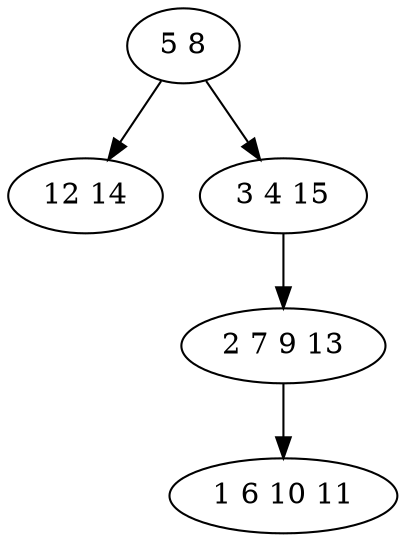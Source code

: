 digraph true_tree {
	"0" -> "1"
	"0" -> "2"
	"2" -> "3"
	"3" -> "4"
	"0" [label="5 8"];
	"1" [label="12 14"];
	"2" [label="3 4 15"];
	"3" [label="2 7 9 13"];
	"4" [label="1 6 10 11"];
}
